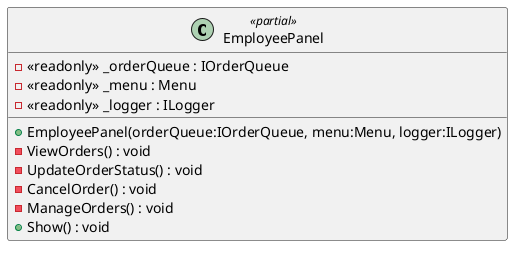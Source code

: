@startuml
class EmployeePanel <<partial>> {
    - <<readonly>> _orderQueue : IOrderQueue
    - <<readonly>> _menu : Menu
    - <<readonly>> _logger : ILogger
    + EmployeePanel(orderQueue:IOrderQueue, menu:Menu, logger:ILogger)
    - ViewOrders() : void
    - UpdateOrderStatus() : void
    - CancelOrder() : void
    - ManageOrders() : void
    + Show() : void
}
@enduml
